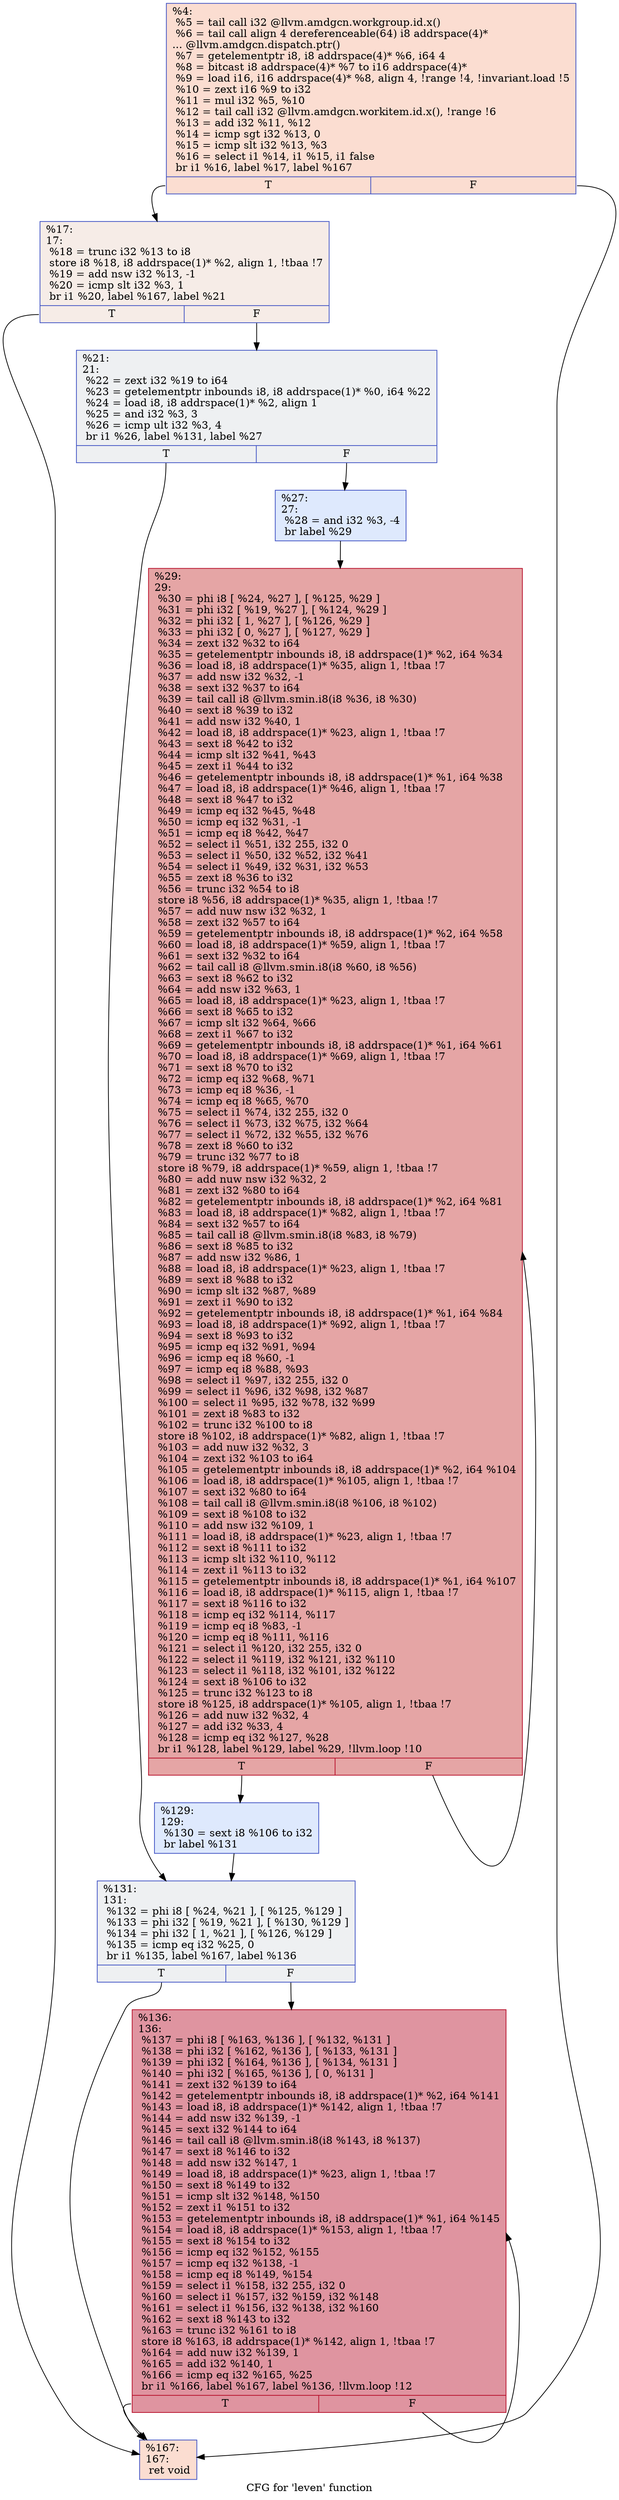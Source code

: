 digraph "CFG for 'leven' function" {
	label="CFG for 'leven' function";

	Node0x52ea8d0 [shape=record,color="#3d50c3ff", style=filled, fillcolor="#f7b39670",label="{%4:\l  %5 = tail call i32 @llvm.amdgcn.workgroup.id.x()\l  %6 = tail call align 4 dereferenceable(64) i8 addrspace(4)*\l... @llvm.amdgcn.dispatch.ptr()\l  %7 = getelementptr i8, i8 addrspace(4)* %6, i64 4\l  %8 = bitcast i8 addrspace(4)* %7 to i16 addrspace(4)*\l  %9 = load i16, i16 addrspace(4)* %8, align 4, !range !4, !invariant.load !5\l  %10 = zext i16 %9 to i32\l  %11 = mul i32 %5, %10\l  %12 = tail call i32 @llvm.amdgcn.workitem.id.x(), !range !6\l  %13 = add i32 %11, %12\l  %14 = icmp sgt i32 %13, 0\l  %15 = icmp slt i32 %13, %3\l  %16 = select i1 %14, i1 %15, i1 false\l  br i1 %16, label %17, label %167\l|{<s0>T|<s1>F}}"];
	Node0x52ea8d0:s0 -> Node0x52eb490;
	Node0x52ea8d0:s1 -> Node0x52eca70;
	Node0x52eb490 [shape=record,color="#3d50c3ff", style=filled, fillcolor="#ead5c970",label="{%17:\l17:                                               \l  %18 = trunc i32 %13 to i8\l  store i8 %18, i8 addrspace(1)* %2, align 1, !tbaa !7\l  %19 = add nsw i32 %13, -1\l  %20 = icmp slt i32 %3, 1\l  br i1 %20, label %167, label %21\l|{<s0>T|<s1>F}}"];
	Node0x52eb490:s0 -> Node0x52eca70;
	Node0x52eb490:s1 -> Node0x52ecf30;
	Node0x52ecf30 [shape=record,color="#3d50c3ff", style=filled, fillcolor="#d9dce170",label="{%21:\l21:                                               \l  %22 = zext i32 %19 to i64\l  %23 = getelementptr inbounds i8, i8 addrspace(1)* %0, i64 %22\l  %24 = load i8, i8 addrspace(1)* %2, align 1\l  %25 = and i32 %3, 3\l  %26 = icmp ult i32 %3, 4\l  br i1 %26, label %131, label %27\l|{<s0>T|<s1>F}}"];
	Node0x52ecf30:s0 -> Node0x52ed370;
	Node0x52ecf30:s1 -> Node0x52ed3c0;
	Node0x52ed3c0 [shape=record,color="#3d50c3ff", style=filled, fillcolor="#b5cdfa70",label="{%27:\l27:                                               \l  %28 = and i32 %3, -4\l  br label %29\l}"];
	Node0x52ed3c0 -> Node0x52ed5c0;
	Node0x52ed5c0 [shape=record,color="#b70d28ff", style=filled, fillcolor="#c5333470",label="{%29:\l29:                                               \l  %30 = phi i8 [ %24, %27 ], [ %125, %29 ]\l  %31 = phi i32 [ %19, %27 ], [ %124, %29 ]\l  %32 = phi i32 [ 1, %27 ], [ %126, %29 ]\l  %33 = phi i32 [ 0, %27 ], [ %127, %29 ]\l  %34 = zext i32 %32 to i64\l  %35 = getelementptr inbounds i8, i8 addrspace(1)* %2, i64 %34\l  %36 = load i8, i8 addrspace(1)* %35, align 1, !tbaa !7\l  %37 = add nsw i32 %32, -1\l  %38 = sext i32 %37 to i64\l  %39 = tail call i8 @llvm.smin.i8(i8 %36, i8 %30)\l  %40 = sext i8 %39 to i32\l  %41 = add nsw i32 %40, 1\l  %42 = load i8, i8 addrspace(1)* %23, align 1, !tbaa !7\l  %43 = sext i8 %42 to i32\l  %44 = icmp slt i32 %41, %43\l  %45 = zext i1 %44 to i32\l  %46 = getelementptr inbounds i8, i8 addrspace(1)* %1, i64 %38\l  %47 = load i8, i8 addrspace(1)* %46, align 1, !tbaa !7\l  %48 = sext i8 %47 to i32\l  %49 = icmp eq i32 %45, %48\l  %50 = icmp eq i32 %31, -1\l  %51 = icmp eq i8 %42, %47\l  %52 = select i1 %51, i32 255, i32 0\l  %53 = select i1 %50, i32 %52, i32 %41\l  %54 = select i1 %49, i32 %31, i32 %53\l  %55 = zext i8 %36 to i32\l  %56 = trunc i32 %54 to i8\l  store i8 %56, i8 addrspace(1)* %35, align 1, !tbaa !7\l  %57 = add nuw nsw i32 %32, 1\l  %58 = zext i32 %57 to i64\l  %59 = getelementptr inbounds i8, i8 addrspace(1)* %2, i64 %58\l  %60 = load i8, i8 addrspace(1)* %59, align 1, !tbaa !7\l  %61 = sext i32 %32 to i64\l  %62 = tail call i8 @llvm.smin.i8(i8 %60, i8 %56)\l  %63 = sext i8 %62 to i32\l  %64 = add nsw i32 %63, 1\l  %65 = load i8, i8 addrspace(1)* %23, align 1, !tbaa !7\l  %66 = sext i8 %65 to i32\l  %67 = icmp slt i32 %64, %66\l  %68 = zext i1 %67 to i32\l  %69 = getelementptr inbounds i8, i8 addrspace(1)* %1, i64 %61\l  %70 = load i8, i8 addrspace(1)* %69, align 1, !tbaa !7\l  %71 = sext i8 %70 to i32\l  %72 = icmp eq i32 %68, %71\l  %73 = icmp eq i8 %36, -1\l  %74 = icmp eq i8 %65, %70\l  %75 = select i1 %74, i32 255, i32 0\l  %76 = select i1 %73, i32 %75, i32 %64\l  %77 = select i1 %72, i32 %55, i32 %76\l  %78 = zext i8 %60 to i32\l  %79 = trunc i32 %77 to i8\l  store i8 %79, i8 addrspace(1)* %59, align 1, !tbaa !7\l  %80 = add nuw nsw i32 %32, 2\l  %81 = zext i32 %80 to i64\l  %82 = getelementptr inbounds i8, i8 addrspace(1)* %2, i64 %81\l  %83 = load i8, i8 addrspace(1)* %82, align 1, !tbaa !7\l  %84 = sext i32 %57 to i64\l  %85 = tail call i8 @llvm.smin.i8(i8 %83, i8 %79)\l  %86 = sext i8 %85 to i32\l  %87 = add nsw i32 %86, 1\l  %88 = load i8, i8 addrspace(1)* %23, align 1, !tbaa !7\l  %89 = sext i8 %88 to i32\l  %90 = icmp slt i32 %87, %89\l  %91 = zext i1 %90 to i32\l  %92 = getelementptr inbounds i8, i8 addrspace(1)* %1, i64 %84\l  %93 = load i8, i8 addrspace(1)* %92, align 1, !tbaa !7\l  %94 = sext i8 %93 to i32\l  %95 = icmp eq i32 %91, %94\l  %96 = icmp eq i8 %60, -1\l  %97 = icmp eq i8 %88, %93\l  %98 = select i1 %97, i32 255, i32 0\l  %99 = select i1 %96, i32 %98, i32 %87\l  %100 = select i1 %95, i32 %78, i32 %99\l  %101 = zext i8 %83 to i32\l  %102 = trunc i32 %100 to i8\l  store i8 %102, i8 addrspace(1)* %82, align 1, !tbaa !7\l  %103 = add nuw i32 %32, 3\l  %104 = zext i32 %103 to i64\l  %105 = getelementptr inbounds i8, i8 addrspace(1)* %2, i64 %104\l  %106 = load i8, i8 addrspace(1)* %105, align 1, !tbaa !7\l  %107 = sext i32 %80 to i64\l  %108 = tail call i8 @llvm.smin.i8(i8 %106, i8 %102)\l  %109 = sext i8 %108 to i32\l  %110 = add nsw i32 %109, 1\l  %111 = load i8, i8 addrspace(1)* %23, align 1, !tbaa !7\l  %112 = sext i8 %111 to i32\l  %113 = icmp slt i32 %110, %112\l  %114 = zext i1 %113 to i32\l  %115 = getelementptr inbounds i8, i8 addrspace(1)* %1, i64 %107\l  %116 = load i8, i8 addrspace(1)* %115, align 1, !tbaa !7\l  %117 = sext i8 %116 to i32\l  %118 = icmp eq i32 %114, %117\l  %119 = icmp eq i8 %83, -1\l  %120 = icmp eq i8 %111, %116\l  %121 = select i1 %120, i32 255, i32 0\l  %122 = select i1 %119, i32 %121, i32 %110\l  %123 = select i1 %118, i32 %101, i32 %122\l  %124 = sext i8 %106 to i32\l  %125 = trunc i32 %123 to i8\l  store i8 %125, i8 addrspace(1)* %105, align 1, !tbaa !7\l  %126 = add nuw i32 %32, 4\l  %127 = add i32 %33, 4\l  %128 = icmp eq i32 %127, %28\l  br i1 %128, label %129, label %29, !llvm.loop !10\l|{<s0>T|<s1>F}}"];
	Node0x52ed5c0:s0 -> Node0x52ec960;
	Node0x52ed5c0:s1 -> Node0x52ed5c0;
	Node0x52ec960 [shape=record,color="#3d50c3ff", style=filled, fillcolor="#b5cdfa70",label="{%129:\l129:                                              \l  %130 = sext i8 %106 to i32\l  br label %131\l}"];
	Node0x52ec960 -> Node0x52ed370;
	Node0x52ed370 [shape=record,color="#3d50c3ff", style=filled, fillcolor="#d9dce170",label="{%131:\l131:                                              \l  %132 = phi i8 [ %24, %21 ], [ %125, %129 ]\l  %133 = phi i32 [ %19, %21 ], [ %130, %129 ]\l  %134 = phi i32 [ 1, %21 ], [ %126, %129 ]\l  %135 = icmp eq i32 %25, 0\l  br i1 %135, label %167, label %136\l|{<s0>T|<s1>F}}"];
	Node0x52ed370:s0 -> Node0x52eca70;
	Node0x52ed370:s1 -> Node0x52f24b0;
	Node0x52f24b0 [shape=record,color="#b70d28ff", style=filled, fillcolor="#b70d2870",label="{%136:\l136:                                              \l  %137 = phi i8 [ %163, %136 ], [ %132, %131 ]\l  %138 = phi i32 [ %162, %136 ], [ %133, %131 ]\l  %139 = phi i32 [ %164, %136 ], [ %134, %131 ]\l  %140 = phi i32 [ %165, %136 ], [ 0, %131 ]\l  %141 = zext i32 %139 to i64\l  %142 = getelementptr inbounds i8, i8 addrspace(1)* %2, i64 %141\l  %143 = load i8, i8 addrspace(1)* %142, align 1, !tbaa !7\l  %144 = add nsw i32 %139, -1\l  %145 = sext i32 %144 to i64\l  %146 = tail call i8 @llvm.smin.i8(i8 %143, i8 %137)\l  %147 = sext i8 %146 to i32\l  %148 = add nsw i32 %147, 1\l  %149 = load i8, i8 addrspace(1)* %23, align 1, !tbaa !7\l  %150 = sext i8 %149 to i32\l  %151 = icmp slt i32 %148, %150\l  %152 = zext i1 %151 to i32\l  %153 = getelementptr inbounds i8, i8 addrspace(1)* %1, i64 %145\l  %154 = load i8, i8 addrspace(1)* %153, align 1, !tbaa !7\l  %155 = sext i8 %154 to i32\l  %156 = icmp eq i32 %152, %155\l  %157 = icmp eq i32 %138, -1\l  %158 = icmp eq i8 %149, %154\l  %159 = select i1 %158, i32 255, i32 0\l  %160 = select i1 %157, i32 %159, i32 %148\l  %161 = select i1 %156, i32 %138, i32 %160\l  %162 = sext i8 %143 to i32\l  %163 = trunc i32 %161 to i8\l  store i8 %163, i8 addrspace(1)* %142, align 1, !tbaa !7\l  %164 = add nuw i32 %139, 1\l  %165 = add i32 %140, 1\l  %166 = icmp eq i32 %165, %25\l  br i1 %166, label %167, label %136, !llvm.loop !12\l|{<s0>T|<s1>F}}"];
	Node0x52f24b0:s0 -> Node0x52eca70;
	Node0x52f24b0:s1 -> Node0x52f24b0;
	Node0x52eca70 [shape=record,color="#3d50c3ff", style=filled, fillcolor="#f7b39670",label="{%167:\l167:                                              \l  ret void\l}"];
}
